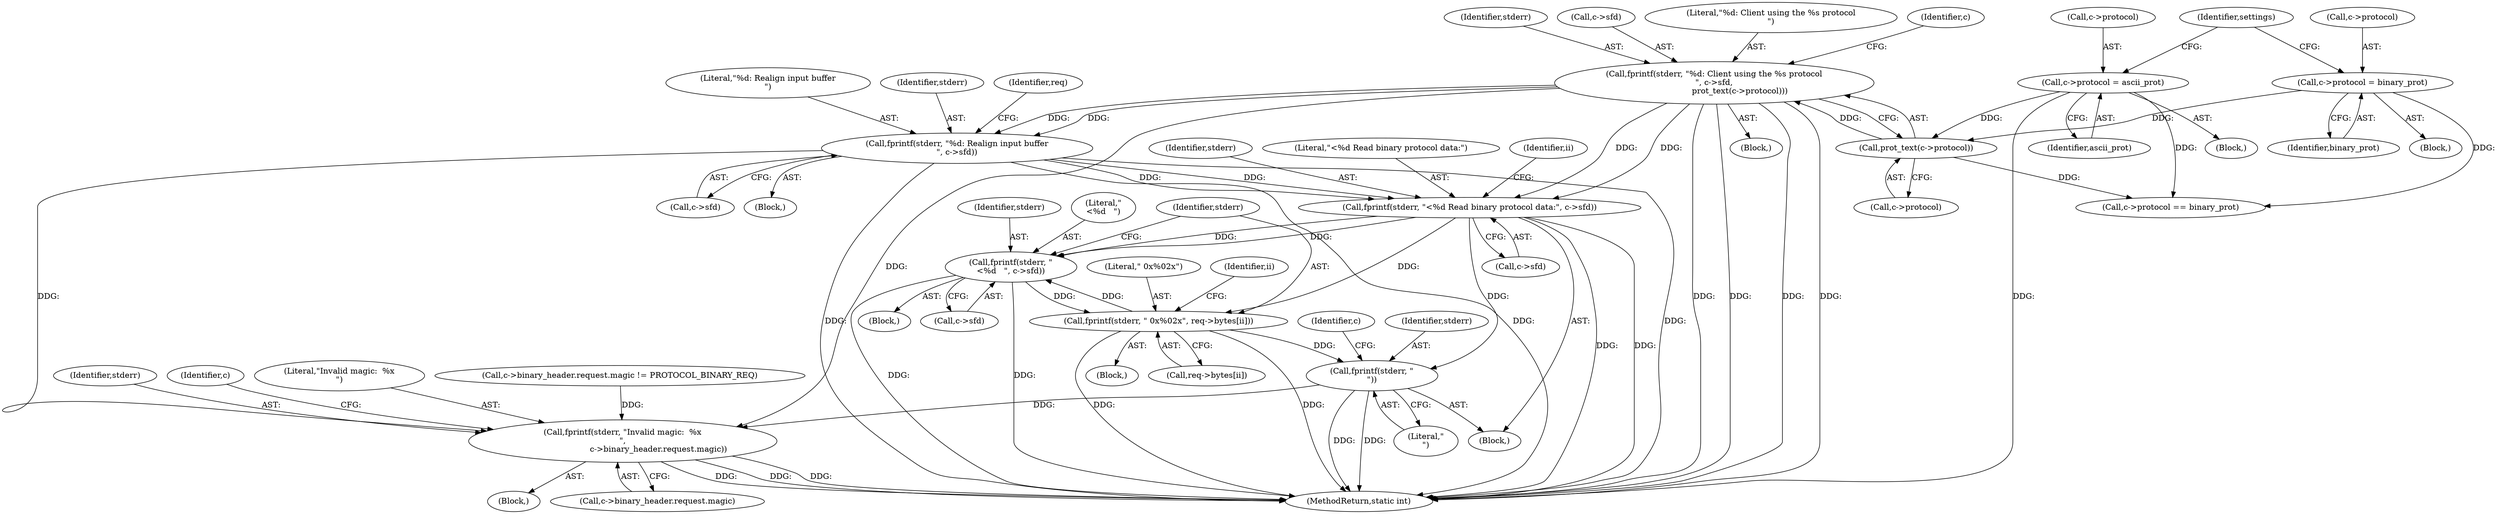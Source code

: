 digraph "0_memcached_75cc83685e103bc8ba380a57468c8f04413033f9@API" {
"1000289" [label="(Call,fprintf(stderr, \"\n<%d   \", c->sfd))"];
"1000295" [label="(Call,fprintf(stderr, \" 0x%02x\", req->bytes[ii]))"];
"1000289" [label="(Call,fprintf(stderr, \"\n<%d   \", c->sfd))"];
"1000263" [label="(Call,fprintf(stderr, \"<%d Read binary protocol data:\", c->sfd))"];
"1000175" [label="(Call,fprintf(stderr, \"%d: Client using the %s protocol\n\", c->sfd,\n                    prot_text(c->protocol)))"];
"1000181" [label="(Call,prot_text(c->protocol))"];
"1000163" [label="(Call,c->protocol = ascii_prot)"];
"1000156" [label="(Call,c->protocol = binary_prot)"];
"1000241" [label="(Call,fprintf(stderr, \"%d: Realign input buffer\n\", c->sfd))"];
"1000303" [label="(Call,fprintf(stderr, \"\n\"))"];
"1000370" [label="(Call,fprintf(stderr, \"Invalid magic:  %x\n\",\n                            c->binary_header.request.magic))"];
"1000155" [label="(Block,)"];
"1000174" [label="(Block,)"];
"1000372" [label="(Literal,\"Invalid magic:  %x\n\")"];
"1000186" [label="(Call,c->protocol == binary_prot)"];
"1000292" [label="(Call,c->sfd)"];
"1000296" [label="(Identifier,stderr)"];
"1000264" [label="(Identifier,stderr)"];
"1000176" [label="(Identifier,stderr)"];
"1000167" [label="(Identifier,ascii_prot)"];
"1000178" [label="(Call,c->sfd)"];
"1000298" [label="(Call,req->bytes[ii])"];
"1000291" [label="(Literal,\"\n<%d   \")"];
"1000355" [label="(Call,c->binary_header.request.magic != PROTOCOL_BINARY_REQ)"];
"1000157" [label="(Call,c->protocol)"];
"1000369" [label="(Block,)"];
"1000240" [label="(Block,)"];
"1000373" [label="(Call,c->binary_header.request.magic)"];
"1000164" [label="(Call,c->protocol)"];
"1000175" [label="(Call,fprintf(stderr, \"%d: Client using the %s protocol\n\", c->sfd,\n                    prot_text(c->protocol)))"];
"1000162" [label="(Block,)"];
"1000297" [label="(Literal,\" 0x%02x\")"];
"1000244" [label="(Call,c->sfd)"];
"1000243" [label="(Literal,\"%d: Realign input buffer\n\")"];
"1000305" [label="(Literal,\"\n\")"];
"1000280" [label="(Identifier,ii)"];
"1000242" [label="(Identifier,stderr)"];
"1000160" [label="(Identifier,binary_prot)"];
"1000265" [label="(Literal,\"<%d Read binary protocol data:\")"];
"1000263" [label="(Call,fprintf(stderr, \"<%d Read binary protocol data:\", c->sfd))"];
"1000241" [label="(Call,fprintf(stderr, \"%d: Realign input buffer\n\", c->sfd))"];
"1000163" [label="(Call,c->protocol = ascii_prot)"];
"1000288" [label="(Block,)"];
"1000177" [label="(Literal,\"%d: Client using the %s protocol\n\")"];
"1000308" [label="(Identifier,c)"];
"1000370" [label="(Call,fprintf(stderr, \"Invalid magic:  %x\n\",\n                            c->binary_header.request.magic))"];
"1000249" [label="(Identifier,req)"];
"1000304" [label="(Identifier,stderr)"];
"1000261" [label="(Block,)"];
"1000271" [label="(Identifier,ii)"];
"1000188" [label="(Identifier,c)"];
"1000303" [label="(Call,fprintf(stderr, \"\n\"))"];
"1000289" [label="(Call,fprintf(stderr, \"\n<%d   \", c->sfd))"];
"1000182" [label="(Call,c->protocol)"];
"1000371" [label="(Identifier,stderr)"];
"1000381" [label="(Identifier,c)"];
"1000181" [label="(Call,prot_text(c->protocol))"];
"1000156" [label="(Call,c->protocol = binary_prot)"];
"1000266" [label="(Call,c->sfd)"];
"1000565" [label="(MethodReturn,static int)"];
"1000171" [label="(Identifier,settings)"];
"1000295" [label="(Call,fprintf(stderr, \" 0x%02x\", req->bytes[ii]))"];
"1000290" [label="(Identifier,stderr)"];
"1000281" [label="(Block,)"];
"1000289" -> "1000288"  [label="AST: "];
"1000289" -> "1000292"  [label="CFG: "];
"1000290" -> "1000289"  [label="AST: "];
"1000291" -> "1000289"  [label="AST: "];
"1000292" -> "1000289"  [label="AST: "];
"1000296" -> "1000289"  [label="CFG: "];
"1000289" -> "1000565"  [label="DDG: "];
"1000289" -> "1000565"  [label="DDG: "];
"1000295" -> "1000289"  [label="DDG: "];
"1000263" -> "1000289"  [label="DDG: "];
"1000263" -> "1000289"  [label="DDG: "];
"1000289" -> "1000295"  [label="DDG: "];
"1000295" -> "1000281"  [label="AST: "];
"1000295" -> "1000298"  [label="CFG: "];
"1000296" -> "1000295"  [label="AST: "];
"1000297" -> "1000295"  [label="AST: "];
"1000298" -> "1000295"  [label="AST: "];
"1000280" -> "1000295"  [label="CFG: "];
"1000295" -> "1000565"  [label="DDG: "];
"1000295" -> "1000565"  [label="DDG: "];
"1000263" -> "1000295"  [label="DDG: "];
"1000295" -> "1000303"  [label="DDG: "];
"1000263" -> "1000261"  [label="AST: "];
"1000263" -> "1000266"  [label="CFG: "];
"1000264" -> "1000263"  [label="AST: "];
"1000265" -> "1000263"  [label="AST: "];
"1000266" -> "1000263"  [label="AST: "];
"1000271" -> "1000263"  [label="CFG: "];
"1000263" -> "1000565"  [label="DDG: "];
"1000263" -> "1000565"  [label="DDG: "];
"1000175" -> "1000263"  [label="DDG: "];
"1000175" -> "1000263"  [label="DDG: "];
"1000241" -> "1000263"  [label="DDG: "];
"1000241" -> "1000263"  [label="DDG: "];
"1000263" -> "1000303"  [label="DDG: "];
"1000175" -> "1000174"  [label="AST: "];
"1000175" -> "1000181"  [label="CFG: "];
"1000176" -> "1000175"  [label="AST: "];
"1000177" -> "1000175"  [label="AST: "];
"1000178" -> "1000175"  [label="AST: "];
"1000181" -> "1000175"  [label="AST: "];
"1000188" -> "1000175"  [label="CFG: "];
"1000175" -> "1000565"  [label="DDG: "];
"1000175" -> "1000565"  [label="DDG: "];
"1000175" -> "1000565"  [label="DDG: "];
"1000175" -> "1000565"  [label="DDG: "];
"1000181" -> "1000175"  [label="DDG: "];
"1000175" -> "1000241"  [label="DDG: "];
"1000175" -> "1000241"  [label="DDG: "];
"1000175" -> "1000370"  [label="DDG: "];
"1000181" -> "1000182"  [label="CFG: "];
"1000182" -> "1000181"  [label="AST: "];
"1000163" -> "1000181"  [label="DDG: "];
"1000156" -> "1000181"  [label="DDG: "];
"1000181" -> "1000186"  [label="DDG: "];
"1000163" -> "1000162"  [label="AST: "];
"1000163" -> "1000167"  [label="CFG: "];
"1000164" -> "1000163"  [label="AST: "];
"1000167" -> "1000163"  [label="AST: "];
"1000171" -> "1000163"  [label="CFG: "];
"1000163" -> "1000565"  [label="DDG: "];
"1000163" -> "1000186"  [label="DDG: "];
"1000156" -> "1000155"  [label="AST: "];
"1000156" -> "1000160"  [label="CFG: "];
"1000157" -> "1000156"  [label="AST: "];
"1000160" -> "1000156"  [label="AST: "];
"1000171" -> "1000156"  [label="CFG: "];
"1000156" -> "1000186"  [label="DDG: "];
"1000241" -> "1000240"  [label="AST: "];
"1000241" -> "1000244"  [label="CFG: "];
"1000242" -> "1000241"  [label="AST: "];
"1000243" -> "1000241"  [label="AST: "];
"1000244" -> "1000241"  [label="AST: "];
"1000249" -> "1000241"  [label="CFG: "];
"1000241" -> "1000565"  [label="DDG: "];
"1000241" -> "1000565"  [label="DDG: "];
"1000241" -> "1000565"  [label="DDG: "];
"1000241" -> "1000370"  [label="DDG: "];
"1000303" -> "1000261"  [label="AST: "];
"1000303" -> "1000305"  [label="CFG: "];
"1000304" -> "1000303"  [label="AST: "];
"1000305" -> "1000303"  [label="AST: "];
"1000308" -> "1000303"  [label="CFG: "];
"1000303" -> "1000565"  [label="DDG: "];
"1000303" -> "1000565"  [label="DDG: "];
"1000303" -> "1000370"  [label="DDG: "];
"1000370" -> "1000369"  [label="AST: "];
"1000370" -> "1000373"  [label="CFG: "];
"1000371" -> "1000370"  [label="AST: "];
"1000372" -> "1000370"  [label="AST: "];
"1000373" -> "1000370"  [label="AST: "];
"1000381" -> "1000370"  [label="CFG: "];
"1000370" -> "1000565"  [label="DDG: "];
"1000370" -> "1000565"  [label="DDG: "];
"1000370" -> "1000565"  [label="DDG: "];
"1000355" -> "1000370"  [label="DDG: "];
}
